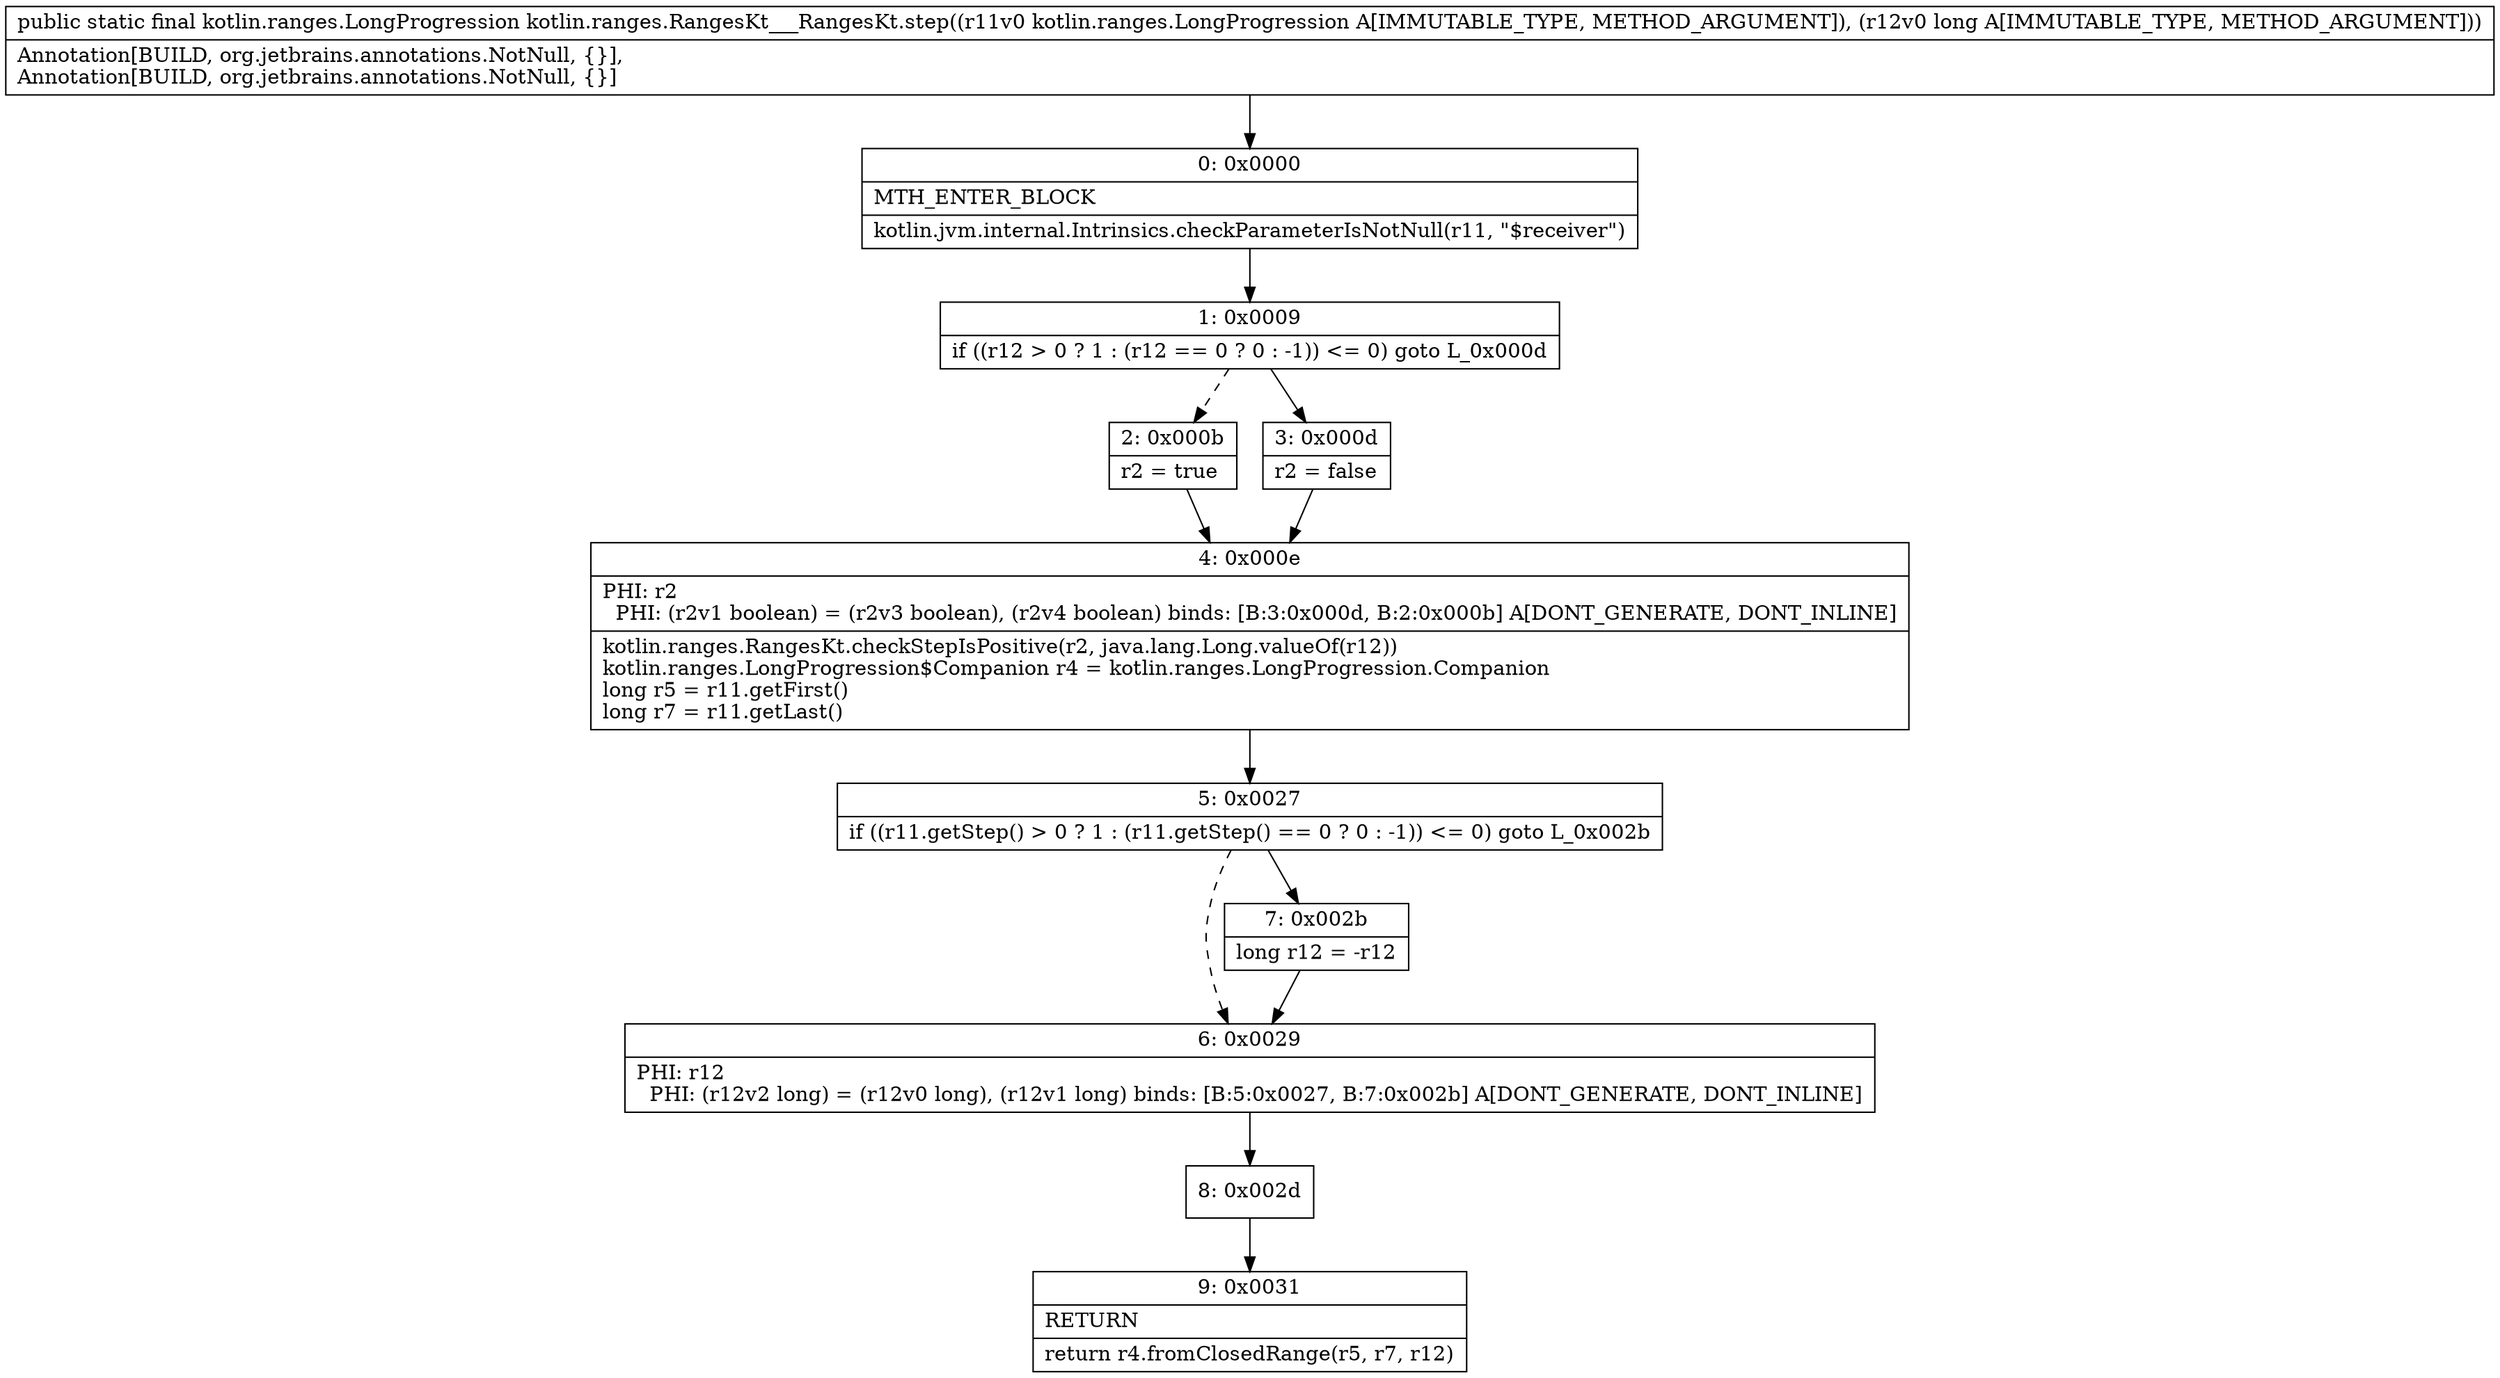digraph "CFG forkotlin.ranges.RangesKt___RangesKt.step(Lkotlin\/ranges\/LongProgression;J)Lkotlin\/ranges\/LongProgression;" {
Node_0 [shape=record,label="{0\:\ 0x0000|MTH_ENTER_BLOCK\l|kotlin.jvm.internal.Intrinsics.checkParameterIsNotNull(r11, \"$receiver\")\l}"];
Node_1 [shape=record,label="{1\:\ 0x0009|if ((r12 \> 0 ? 1 : (r12 == 0 ? 0 : \-1)) \<= 0) goto L_0x000d\l}"];
Node_2 [shape=record,label="{2\:\ 0x000b|r2 = true\l}"];
Node_3 [shape=record,label="{3\:\ 0x000d|r2 = false\l}"];
Node_4 [shape=record,label="{4\:\ 0x000e|PHI: r2 \l  PHI: (r2v1 boolean) = (r2v3 boolean), (r2v4 boolean) binds: [B:3:0x000d, B:2:0x000b] A[DONT_GENERATE, DONT_INLINE]\l|kotlin.ranges.RangesKt.checkStepIsPositive(r2, java.lang.Long.valueOf(r12))\lkotlin.ranges.LongProgression$Companion r4 = kotlin.ranges.LongProgression.Companion\llong r5 = r11.getFirst()\llong r7 = r11.getLast()\l}"];
Node_5 [shape=record,label="{5\:\ 0x0027|if ((r11.getStep() \> 0 ? 1 : (r11.getStep() == 0 ? 0 : \-1)) \<= 0) goto L_0x002b\l}"];
Node_6 [shape=record,label="{6\:\ 0x0029|PHI: r12 \l  PHI: (r12v2 long) = (r12v0 long), (r12v1 long) binds: [B:5:0x0027, B:7:0x002b] A[DONT_GENERATE, DONT_INLINE]\l}"];
Node_7 [shape=record,label="{7\:\ 0x002b|long r12 = \-r12\l}"];
Node_8 [shape=record,label="{8\:\ 0x002d}"];
Node_9 [shape=record,label="{9\:\ 0x0031|RETURN\l|return r4.fromClosedRange(r5, r7, r12)\l}"];
MethodNode[shape=record,label="{public static final kotlin.ranges.LongProgression kotlin.ranges.RangesKt___RangesKt.step((r11v0 kotlin.ranges.LongProgression A[IMMUTABLE_TYPE, METHOD_ARGUMENT]), (r12v0 long A[IMMUTABLE_TYPE, METHOD_ARGUMENT]))  | Annotation[BUILD, org.jetbrains.annotations.NotNull, \{\}], \lAnnotation[BUILD, org.jetbrains.annotations.NotNull, \{\}]\l}"];
MethodNode -> Node_0;
Node_0 -> Node_1;
Node_1 -> Node_2[style=dashed];
Node_1 -> Node_3;
Node_2 -> Node_4;
Node_3 -> Node_4;
Node_4 -> Node_5;
Node_5 -> Node_6[style=dashed];
Node_5 -> Node_7;
Node_6 -> Node_8;
Node_7 -> Node_6;
Node_8 -> Node_9;
}

